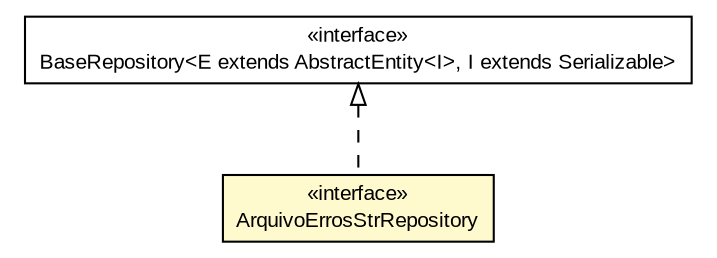 #!/usr/local/bin/dot
#
# Class diagram 
# Generated by UMLGraph version R5_6 (http://www.umlgraph.org/)
#

digraph G {
	edge [fontname="arial",fontsize=10,labelfontname="arial",labelfontsize=10];
	node [fontname="arial",fontsize=10,shape=plaintext];
	nodesep=0.25;
	ranksep=0.5;
	// br.gov.to.sefaz.persistence.repository.BaseRepository<E extends br.gov.to.sefaz.persistence.entity.AbstractEntity<I>, I extends java.io.Serializable>
	c15762 [label=<<table title="br.gov.to.sefaz.persistence.repository.BaseRepository" border="0" cellborder="1" cellspacing="0" cellpadding="2" port="p" href="../../../../persistence/repository/BaseRepository.html">
		<tr><td><table border="0" cellspacing="0" cellpadding="1">
<tr><td align="center" balign="center"> &#171;interface&#187; </td></tr>
<tr><td align="center" balign="center"> BaseRepository&lt;E extends AbstractEntity&lt;I&gt;, I extends Serializable&gt; </td></tr>
		</table></td></tr>
		</table>>, URL="../../../../persistence/repository/BaseRepository.html", fontname="arial", fontcolor="black", fontsize=10.0];
	// br.gov.to.sefaz.arr.parametros.persistence.repository.ArquivoErrosStrRepository
	c16008 [label=<<table title="br.gov.to.sefaz.arr.parametros.persistence.repository.ArquivoErrosStrRepository" border="0" cellborder="1" cellspacing="0" cellpadding="2" port="p" bgcolor="lemonChiffon" href="./ArquivoErrosStrRepository.html">
		<tr><td><table border="0" cellspacing="0" cellpadding="1">
<tr><td align="center" balign="center"> &#171;interface&#187; </td></tr>
<tr><td align="center" balign="center"> ArquivoErrosStrRepository </td></tr>
		</table></td></tr>
		</table>>, URL="./ArquivoErrosStrRepository.html", fontname="arial", fontcolor="black", fontsize=10.0];
	//br.gov.to.sefaz.arr.parametros.persistence.repository.ArquivoErrosStrRepository implements br.gov.to.sefaz.persistence.repository.BaseRepository<E extends br.gov.to.sefaz.persistence.entity.AbstractEntity<I>, I extends java.io.Serializable>
	c15762:p -> c16008:p [dir=back,arrowtail=empty,style=dashed];
}

